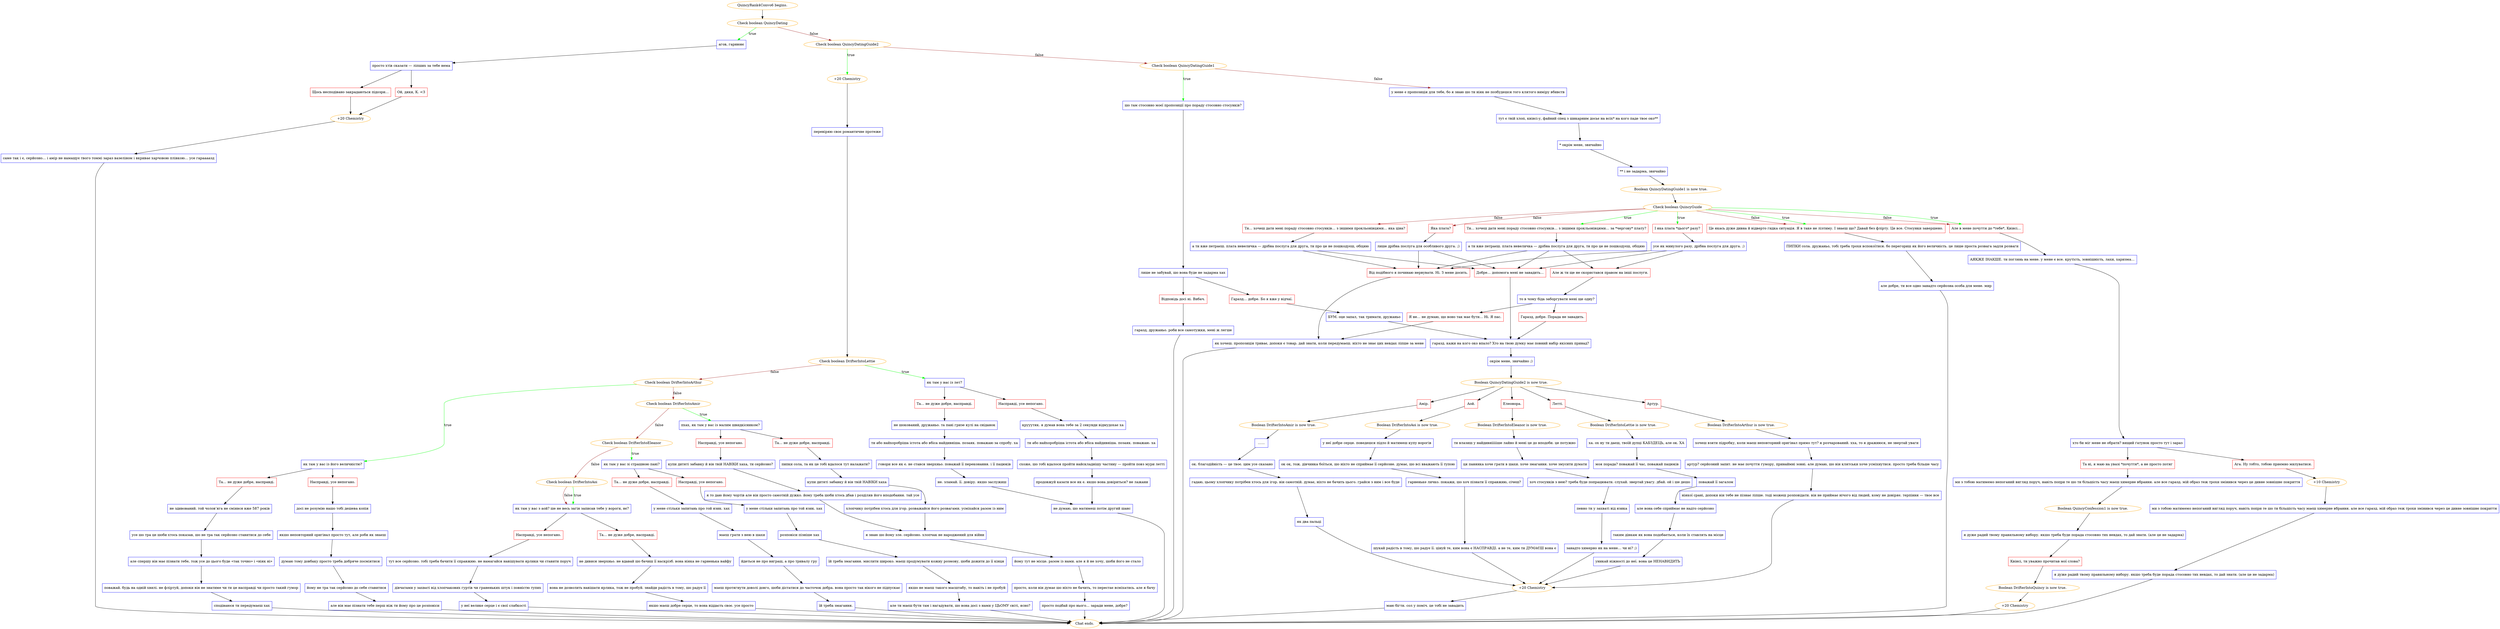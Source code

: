 digraph {
	"QuincyRank4Convo6 begins." [color=orange];
		"QuincyRank4Convo6 begins." -> j2461985337;
	j2461985337 [label="Check boolean QuincyDating",color=orange];
		j2461985337 -> j1289955684 [label=true,color=green];
		j2461985337 -> j83112899 [label=false,color=brown];
	j1289955684 [label="агов, гарнюнє",shape=box,color=blue];
		j1289955684 -> j2684866651;
	j83112899 [label="Check boolean QuincyDatingGuide2",color=orange];
		j83112899 -> j2256763786 [label=true,color=green];
		j83112899 -> j2852325112 [label=false,color=brown];
	j2684866651 [label="просто хтів сказати — ліпших за тебе нема",shape=box,color=blue];
		j2684866651 -> j3509575961;
		j2684866651 -> j660298894;
	j2256763786 [label="+20 Chemistry",color=orange];
		j2256763786 -> j166567604;
	j2852325112 [label="Check boolean QuincyDatingGuide1",color=orange];
		j2852325112 -> j368528166 [label=true,color=green];
		j2852325112 -> j718501665 [label=false,color=brown];
	j3509575961 [label="Щось несподівано закрадаються підозри…",shape=box,color=red];
		j3509575961 -> j78270712;
	j660298894 [label="Ой, дяки, К. <3",shape=box,color=red];
		j660298894 -> j78270712;
	j166567604 [label="перевіряю своє романтичне протеже",shape=box,color=blue];
		j166567604 -> j2157594670;
	j368528166 [label="шо там стосовно моєї пропозиції про пораду стосовно стосунків?",shape=box,color=blue];
		j368528166 -> j3584448317;
	j718501665 [label="у мене є пропозиція для тебе, бо я знаю шо ти ніяк не позбудешся того клятого виміру вбивств",shape=box,color=blue];
		j718501665 -> j383495361;
	j78270712 [label="+20 Chemistry",color=orange];
		j78270712 -> j3551740526;
	j2157594670 [label="Check boolean DrifterIntoLettie",color=orange];
		j2157594670 -> j4197815936 [label=true,color=green];
		j2157594670 -> j1529798852 [label=false,color=brown];
	j3584448317 [label="лише не забувай, шо вона буде не задарма хах",shape=box,color=blue];
		j3584448317 -> j1748087782;
		j3584448317 -> j3636293531;
	j383495361 [label="тут є твій хлоп, квінсі-у, файний спец з шикарним досьє на всіх* на кого паде твоє око**",shape=box,color=blue];
		j383495361 -> j2508739710;
	j3551740526 [label="саме так і є, серйозно… і амір не намащує твого томмі зараз вазеліном і вкриває харчовою плівкою… усе гараааазд",shape=box,color=blue];
		j3551740526 -> "Chat ends.";
	j4197815936 [label="як там у вас із лет?",shape=box,color=blue];
		j4197815936 -> j1593744368;
		j4197815936 -> j401106330;
	j1529798852 [label="Check boolean DrifterIntoArthur",color=orange];
		j1529798852 -> j305290955 [label=true,color=green];
		j1529798852 -> j3612310957 [label=false,color=brown];
	j1748087782 [label="Відповідь досі ні. Вибач.",shape=box,color=red];
		j1748087782 -> j2666216765;
	j3636293531 [label="Гаразд… добре. Бо я вже у відчаї.",shape=box,color=red];
		j3636293531 -> j2136124643;
	j2508739710 [label="* окрім мене, звичайно",shape=box,color=blue];
		j2508739710 -> j1232740210;
	"Chat ends." [color=orange];
	j1593744368 [label="Насправді, усе непогано.",shape=box,color=red];
		j1593744368 -> j2173914989;
	j401106330 [label="Та… не дуже добре, насправді.",shape=box,color=red];
		j401106330 -> j1042787231;
	j305290955 [label="як там у вас із його величністю?",shape=box,color=blue];
		j305290955 -> j294550408;
		j305290955 -> j1602996736;
	j3612310957 [label="Check boolean DrifterIntoAmir",color=orange];
		j3612310957 -> j3951985567 [label=true,color=green];
		j3612310957 -> j4033191202 [label=false,color=brown];
	j2666216765 [label="гаразд, дружаньо. роби все самотужки, мені ж легше",shape=box,color=blue];
		j2666216765 -> "Chat ends.";
	j2136124643 [label="БУМ. оце запал, так тримати, дружаньо",shape=box,color=blue];
		j2136124643 -> j3038894789;
	j1232740210 [label="** і не задарма, звичайно",shape=box,color=blue];
		j1232740210 -> j2373070583;
	j2173914989 [label="крууутяк. я думав вона тебе за 2 секунди відмудохає ха",shape=box,color=blue];
		j2173914989 -> j1344366864;
	j1042787231 [label="не шокований, дружаньо. та пані гризе кулі на сніданок",shape=box,color=blue];
		j1042787231 -> j951822094;
	j294550408 [label="Насправді, усе непогано.",shape=box,color=red];
		j294550408 -> j267669141;
	j1602996736 [label="Та… не дуже добре, насправді.",shape=box,color=red];
		j1602996736 -> j3691605344;
	j3951985567 [label="пхах, як там у вас із малим швидкісником?",shape=box,color=blue];
		j3951985567 -> j1388918952;
		j3951985567 -> j2047104492;
	j4033191202 [label="Check boolean DrifterIntoEleanor",color=orange];
		j4033191202 -> j735508154 [label=true,color=green];
		j4033191202 -> j3028424512 [label=false,color=brown];
	j3038894789 [label="гаразд. кажи на кого око впало? Хто на твою думку має повний набір якісних принад?",shape=box,color=blue];
		j3038894789 -> j2919837596;
	j2373070583 [label="Boolean QuincyDatingGuide1 is now true.",color=orange];
		j2373070583 -> j2505432108;
	j1344366864 [label="ти або найхоробріша істота або вбіса найдивніша. позаяк. поважаю. ха",shape=box,color=blue];
		j1344366864 -> j2970542910;
	j951822094 [label="ти або найхоробріша істота або вбіса найдивніша. позаяк. поважаю за спробу. ха",shape=box,color=blue];
		j951822094 -> j3519337184;
	j267669141 [label="досі не розумію нашо тобі дешева копія",shape=box,color=blue];
		j267669141 -> j1490568157;
	j3691605344 [label="не здивований. той чолов’яга не сміявся вже 587 років",shape=box,color=blue];
		j3691605344 -> j575790879;
	j1388918952 [label="Насправді, усе непогано.",shape=box,color=red];
		j1388918952 -> j4001517279;
	j2047104492 [label="Та… не дуже добре, насправді.",shape=box,color=red];
		j2047104492 -> j2921906159;
	j735508154 [label="як там у вас зі страшною пані?",shape=box,color=blue];
		j735508154 -> j3463629911;
		j735508154 -> j2333169137;
	j3028424512 [label="Check boolean DrifterIntoAoi",color=orange];
		j3028424512 -> j1514221782 [label=true,color=green];
		j3028424512 -> j1514221782 [label=false,color=brown];
	j2919837596 [label="окрім мене, звичайно ;)",shape=box,color=blue];
		j2919837596 -> j2759397375;
	j2505432108 [label="Check boolean QuincyGuide",color=orange];
		j2505432108 -> j3358823946 [label=true,color=green];
		j2505432108 -> j4172408076 [label=true,color=green];
		j2505432108 -> j620992940 [label=true,color=green];
		j2505432108 -> j3680159503 [label=true,color=green];
		j2505432108 -> j736035434 [label=false,color=brown];
		j2505432108 -> j1865170121 [label=false,color=brown];
		j2505432108 -> j620992940 [label=false,color=brown];
		j2505432108 -> j3680159503 [label=false,color=brown];
	j2970542910 [label="схоже, шо тобі вдалося пройти найскладнішу частину — пройти повз мури летті",shape=box,color=blue];
		j2970542910 -> j3145427197;
	j3519337184 [label="говори все як є. не стався зверхньо. поважай її переконання. і її пацюків",shape=box,color=blue];
		j3519337184 -> j567766494;
	j1490568157 [label="якшо неповторний оригінал просто тут, але роби як знаєш",shape=box,color=blue];
		j1490568157 -> j2510883101;
	j575790879 [label="усе шо тра це шоби хтось показав, шо не тра так серйозно ставитися до себе",shape=box,color=blue];
		j575790879 -> j799050180;
	j4001517279 [label="купи дитяті забавку й він твій НАВІКИ хаха, ти серйозно?",shape=box,color=blue];
		j4001517279 -> j4020667889;
	j2921906159 [label="пипки сола, та як це тобі вдалося тут налажати?",shape=box,color=blue];
		j2921906159 -> j894563282;
	j3463629911 [label="Насправді, усе непогано.",shape=box,color=red];
		j3463629911 -> j1474376325;
	j2333169137 [label="Та… не дуже добре, насправді.",shape=box,color=red];
		j2333169137 -> j1695410035;
	j1514221782 [label="як там у вас з аой? ше не весь загін записав тебе у вороги, нє?",shape=box,color=blue];
		j1514221782 -> j1720846538;
		j1514221782 -> j980339935;
	j2759397375 [label="Boolean QuincyDatingGuide2 is now true.",color=orange];
		j2759397375 -> j3631453972;
		j2759397375 -> j2706901207;
		j2759397375 -> j3753997109;
		j2759397375 -> j4092802167;
		j2759397375 -> j289728147;
	j3358823946 [label="Ти… хочеш дати мені пораду стосовно стосунків… з іншими прокльонівцями… за *чергову* плату?",shape=box,color=red];
		j3358823946 -> j2406017934;
	j4172408076 [label="І яка плата *цього* разу?",shape=box,color=red];
		j4172408076 -> j997632967;
	j620992940 [label="Це якась дуже дивна й відверто гидка ситуація. Я в таке не лізтиму. І знаєш що? Давай без флірту. Це все. Стосунки завершено.",shape=box,color=red];
		j620992940 -> j4184367815;
	j3680159503 [label="Але в мене почуття до *тебе*, Квінсі…",shape=box,color=red];
		j3680159503 -> j494153980;
	j736035434 [label="Яка плата?",shape=box,color=red];
		j736035434 -> j3759530065;
	j1865170121 [label="Ти… хочеш дати мені пораду стосовно стосунків… з іншими прокльонівцями… яка ціна?",shape=box,color=red];
		j1865170121 -> j1751768461;
	j3145427197 [label="продовжуй казати все як є. якшо вона довіриться? не лажани",shape=box,color=blue];
		j3145427197 -> j3616248554;
	j567766494 [label="не. зламай. її. довіру. якшо заслужиш",shape=box,color=blue];
		j567766494 -> j3616248554;
	j2510883101 [label="думаю тому довбаку просто треба добряче посміятися",shape=box,color=blue];
		j2510883101 -> j203778047;
	j799050180 [label="але спершу він має пізнати тебе, тож усе до цього буде «так точно» і «ніяк ні»",shape=box,color=blue];
		j799050180 -> j1987736293;
	j4020667889 [label="я то даю йому чортів але він просто самотній дужко. йому треба шоби хтось дбав і розділяв його вподобання. тай усе",shape=box,color=blue];
		j4020667889 -> j1761601255;
	j894563282 [label="купи дитяті забавку й він твій НАВІКИ хаха",shape=box,color=blue];
		j894563282 -> j2546474052;
	j1474376325 [label="у мене стільки запитань про той язик. хах",shape=box,color=blue];
		j1474376325 -> j834418068;
	j1695410035 [label="у мене стільки запитань про той язик. хах",shape=box,color=blue];
		j1695410035 -> j283607328;
	j1720846538 [label="Насправді, усе непогано.",shape=box,color=red];
		j1720846538 -> j1115788083;
	j980339935 [label="Та… не дуже добре, насправді.",shape=box,color=red];
		j980339935 -> j3556916604;
	j3631453972 [label="Летті.",shape=box,color=red];
		j3631453972 -> j2293366927;
	j2706901207 [label="Артур.",shape=box,color=red];
		j2706901207 -> j328166434;
	j3753997109 [label="Амір.",shape=box,color=red];
		j3753997109 -> j1804789895;
	j4092802167 [label="Елеонора.",shape=box,color=red];
		j4092802167 -> j2103033179;
	j289728147 [label="Аой.",shape=box,color=red];
		j289728147 -> j2153375111;
	j2406017934 [label="а ти вже петраєш. плата невеличка — дрібна послуга для друга, ти про це не пошкодуєш, обіцяю",shape=box,color=blue];
		j2406017934 -> j3014607081;
		j2406017934 -> j3433304759;
		j2406017934 -> j4021896689;
	j997632967 [label="усе як минулого разу, дрібна послуга для друга. ;)",shape=box,color=blue];
		j997632967 -> j3014607081;
		j997632967 -> j3433304759;
		j997632967 -> j4021896689;
	j4184367815 [label="ПИПКИ сола. дружаньо, тобі треба трохи вспокоїтися. бо перегориш як його величність. це лише проста розвага задля розваги",shape=box,color=blue];
		j4184367815 -> j1432775431;
	j494153980 [label="АЯКЖЕ ІНАКШЕ. ти поглянь на мене. у мене є все. крутість, зовнішність, лахи, харизма…",shape=box,color=blue];
		j494153980 -> j2218248148;
	j3759530065 [label="лише дрібна послуга для особливого друга. ;)",shape=box,color=blue];
		j3759530065 -> j3433304759;
		j3759530065 -> j4021896689;
	j1751768461 [label="а ти вже петраєш. плата невеличка — дрібна послуга для друга, ти про це не пошкодуєш, обіцяю",shape=box,color=blue];
		j1751768461 -> j3433304759;
		j1751768461 -> j4021896689;
	j3616248554 [label="не думаю, шо матимеш потім другий шанс",shape=box,color=blue];
		j3616248554 -> "Chat ends.";
	j203778047 [label="йому не тра так серйозно до себе ставитися",shape=box,color=blue];
		j203778047 -> j2209178265;
	j1987736293 [label="поважай. будь на одній хвилі. не фліртуй, допоки він не знатиме чи ти це насправді чи просто такий гумор",shape=box,color=blue];
		j1987736293 -> j673675053;
	j1761601255 [label="я знаю шо йому зле. серйозно. хлопчак не народжений для війни",shape=box,color=blue];
		j1761601255 -> j2434954622;
	j2546474052 [label="хлопчику потрібен хтось для ігор. розважайся його розвагами. усміхайся разом із ним",shape=box,color=blue];
		j2546474052 -> j1761601255;
	j834418068 [label="розповіси пізніше хах",shape=box,color=blue];
		j834418068 -> j2311226281;
	j283607328 [label="маєш грати з нею в шахи",shape=box,color=blue];
		j283607328 -> j2586134620;
	j1115788083 [label="тут все серйозно. тобі треба бачити її справжню. не намагайся навішувати ярлики чи ставити поруч",shape=box,color=blue];
		j1115788083 -> j36280085;
	j3556916604 [label="не дивися зверхньо. не вдавай шо бачиш її наскрізб. вона ніяка не гарненька вайфу",shape=box,color=blue];
		j3556916604 -> j1617954733;
	j2293366927 [label="Boolean DrifterIntoLettie is now true.",color=orange];
		j2293366927 -> j1539678413;
	j328166434 [label="Boolean DrifterIntoArthur is now true.",color=orange];
		j328166434 -> j1648353884;
	j1804789895 [label="Boolean DrifterIntoAmir is now true.",color=orange];
		j1804789895 -> j3962473176;
	j2103033179 [label="Boolean DrifterIntoEleanor is now true.",color=orange];
		j2103033179 -> j4177039681;
	j2153375111 [label="Boolean DrifterIntoAoi is now true.",color=orange];
		j2153375111 -> j36463451;
	j3014607081 [label="Але ж ти ще не скористався правом на інші послуги.",shape=box,color=red];
		j3014607081 -> j4212103975;
	j3433304759 [label="Від подібного я починаю нервувати. Ні. З мене досить.",shape=box,color=red];
		j3433304759 -> j2203057618;
	j4021896689 [label="Добре… допомога мені не завадить…",shape=box,color=red];
		j4021896689 -> j3038894789;
	j1432775431 [label="але добре, ти все одно занадто серйозна особа для мене. мир",shape=box,color=blue];
		j1432775431 -> "Chat ends.";
	j2218248148 [label="хто би міг мене не обрати? вищий ґатунок просто тут і зараз",shape=box,color=blue];
		j2218248148 -> j2487329886;
		j2218248148 -> j238587560;
	j2209178265 [label="але він має пізнати тебе перш ніж ти йому про це розповіси",shape=box,color=blue];
		j2209178265 -> "Chat ends.";
	j673675053 [label="сподіваюся ти передумаєш хах",shape=box,color=blue];
		j673675053 -> "Chat ends.";
	j2434954622 [label="йому тут не місце. разом із нами. але я й не хочу, шоби його не стало",shape=box,color=blue];
		j2434954622 -> j1651200524;
	j2311226281 [label="їй треба змагання. мислити широко. маєш продумувати кожну розмову, шоби дожити до її кінця",shape=box,color=blue];
		j2311226281 -> j1814978054;
	j2586134620 [label="йдеться не про виграш, а про тривалу гру",shape=box,color=blue];
		j2586134620 -> j3742528401;
	j36280085 [label="дівчатами у захваті від хлопчакових гуртів чи граненьких штук і повністю тупих",shape=box,color=blue];
		j36280085 -> j1001628852;
	j1617954733 [label="вона не дозволить навішати ярлика, тож не пробуй. знайди радість в тому, шо радує її",shape=box,color=blue];
		j1617954733 -> j1325489765;
	j1539678413 [label="ха. ох ну ти даєш, твоїй дупці КАБЗДЕЦЬ, але ок. ХА",shape=box,color=blue];
		j1539678413 -> j4235440755;
	j1648353884 [label="хочеш взяти підробку, коли маєш неповторний оригінал прямо тут? я розчарований. хха, то я дражнюся, не звертай уваги",shape=box,color=blue];
		j1648353884 -> j3088163727;
	j3962473176 [label="……",shape=box,color=blue];
		j3962473176 -> j1829134181;
	j4177039681 [label="ти влазиш у найдивніііііше лайно й мені це до вподоби. це потужно",shape=box,color=blue];
		j4177039681 -> j2485128651;
	j36463451 [label="у неї добре серце. поведешся підло й матимеш купу ворогів",shape=box,color=blue];
		j36463451 -> j233210190;
	j4212103975 [label="то в чому біда заборгувати мені ще одну?",shape=box,color=blue];
		j4212103975 -> j282316854;
		j4212103975 -> j218413290;
	j2203057618 [label="як хочеш. пропозиція триває, допоки є товар. дай знати, коли передумаєш. ніхто не знає цих невдах ліпше за мене",shape=box,color=blue];
		j2203057618 -> "Chat ends.";
	j2487329886 [label="Та ні, я маю на увазі *почуття*, а не просто потяг",shape=box,color=red];
		j2487329886 -> j2223162670;
	j238587560 [label="Ага. Ну тобто, тобою приємно милуватися.",shape=box,color=red];
		j238587560 -> j976370146;
	j1651200524 [label="просто, коли він думає шо ніхто не бачить, то перестає всміхатись. але я бачу",shape=box,color=blue];
		j1651200524 -> j1315642695;
	j1814978054 [label="якшо не маєш такого масштабу, то навіть і не пробуй",shape=box,color=blue];
		j1814978054 -> j244626627;
	j3742528401 [label="маєш протягнути доволі довго, шоби дістатися до часточок добра. вона просто так нікого не підпускає",shape=box,color=blue];
		j3742528401 -> j2074007090;
	j1001628852 [label="у неї велике серце і є свої слабкості",shape=box,color=blue];
		j1001628852 -> "Chat ends.";
	j1325489765 [label="якшо маєш добре серце, то вона віддасть своє. усе просто",shape=box,color=blue];
		j1325489765 -> "Chat ends.";
	j4235440755 [label="моя порада? поважай її час, поважай пацюків",shape=box,color=blue];
		j4235440755 -> j853425729;
	j3088163727 [label="артур? серйозний запит. не має почуття гумору, принаймні зовні. але думаю, шо він клятськи хоче усміхнутися. просто треба більше часу",shape=box,color=blue];
		j3088163727 -> j1943544734;
	j1829134181 [label="ок. благодійність — це твоє. цим усе сказано",shape=box,color=blue];
		j1829134181 -> j2073847905;
	j2485128651 [label="ця панянка хоче грати в шахи. хоче змагання. хоче змусити думати",shape=box,color=blue];
		j2485128651 -> j3050282542;
	j233210190 [label="ок ок, тож. дівчинка боїться, шо ніхто не сприймає її серйозне. думає, шо всі вважають її тупою",shape=box,color=blue];
		j233210190 -> j357836004;
	j282316854 [label="Я не… не думаю, що воно так має бути… Ні. Я пас.",shape=box,color=red];
		j282316854 -> j2203057618;
	j218413290 [label="Гаразд, добре. Порада не завадить.",shape=box,color=red];
		j218413290 -> j3038894789;
	j2223162670 [label="ми з тобою матимемо непоганий вигляд поруч, навіть попри те шо ти більшість часу маєш химерне вбрання. але все гаразд. мій образ теж трохи змінився через це дивне зовнішнє покриття",shape=box,color=blue];
		j2223162670 -> j2874154511;
	j976370146 [label="+10 Chemistry",color=orange];
		j976370146 -> j2480467272;
	j1315642695 [label="просто подбай про нього… заради мене, добре?",shape=box,color=blue];
		j1315642695 -> "Chat ends.";
	j244626627 [label="але ти маєш бути там і нагадувати, шо вона досі з нами у ЦЬОМУ світі, ясно?",shape=box,color=blue];
		j244626627 -> "Chat ends.";
	j2074007090 [label="їй треба змагання.",shape=box,color=blue];
		j2074007090 -> "Chat ends.";
	j853425729 [label="поважай її загалом",shape=box,color=blue];
		j853425729 -> j2235542183;
	j1943544734 [label="ніякої срані, допоки він тебе не пізнає ліпше. тоді можеш розповідати. він не приймає нічого від людей, кому не довіряє. терпіння — твоє все",shape=box,color=blue];
		j1943544734 -> j2144886342;
	j2073847905 [label="гадаю, цьому хлопчику потрібен хтось для ігор. він самотній. думає, ніхто не бачить цього. грайся з ним і все буде",shape=box,color=blue];
		j2073847905 -> j438799601;
	j3050282542 [label="хоч стосунків з нею? треба буде попрацювати. слухай. звертай увагу. дбай. ой і ше дешо",shape=box,color=blue];
		j3050282542 -> j4102591171;
	j357836004 [label="гарненьке личко. покажи, шо хоч пізнати її справжню, січеш?",shape=box,color=blue];
		j357836004 -> j3185268172;
	j2874154511 [label="Boolean QuincyConfession1 is now true.",color=orange];
		j2874154511 -> j848668078;
	j2480467272 [label="ми з тобою матимемо непоганий вигляд поруч, навіть попри те шо ти більшість часу маєш химерне вбрання. але все гаразд. мій образ теж трохи змінився через це дивне зовнішнє покриття",shape=box,color=blue];
		j2480467272 -> j4262406681;
	j2235542183 [label="але вона себе сприймає не надто серйозно",shape=box,color=blue];
		j2235542183 -> j1618912638;
	j2144886342 [label="+20 Chemistry",color=orange];
		j2144886342 -> j1055318770;
	j438799601 [label="як два пальці",shape=box,color=blue];
		j438799601 -> j2144886342;
	j4102591171 [label="певно ти у захваті від язика",shape=box,color=blue];
		j4102591171 -> j1935280061;
	j3185268172 [label="шукай радість в тому, шо радує її. цінуй те, ким вона є НАСПРАВДІ. а не те, ким ти ДУМАЄШ вона є",shape=box,color=blue];
		j3185268172 -> j2144886342;
	j848668078 [label="я дуже радий твому правильному вибору. якшо треба буде порада стосовно тих невдах, то дай знати. (але це не задарма)",shape=box,color=blue];
		j848668078 -> j427245968;
	j4262406681 [label="я дуже радий твому правильному вибору. якшо треба буде порада стосовно тих невдах, то дай знати. (але це не задарма)",shape=box,color=blue];
		j4262406681 -> "Chat ends.";
	j1618912638 [label="таким дівкам як вона подобається, коли їх ставлять на місце",shape=box,color=blue];
		j1618912638 -> j1659525975;
	j1055318770 [label="маю бігти. сол у поміч. це тобі не завадить",shape=box,color=blue];
		j1055318770 -> "Chat ends.";
	j1935280061 [label="занадто химерно як на мене… чи ні? ;)",shape=box,color=blue];
		j1935280061 -> j2144886342;
	j427245968 [label="Квінсі, ти уважно прочитав мої слова?",shape=box,color=red];
		j427245968 -> j359041193;
	j1659525975 [label="уникай ніжності до неї. вона це НЕНАВИДИТЬ",shape=box,color=blue];
		j1659525975 -> j2144886342;
	j359041193 [label="Boolean DrifterIntoQuincy is now true.",color=orange];
		j359041193 -> j367054140;
	j367054140 [label="+20 Chemistry",color=orange];
		j367054140 -> "Chat ends.";
}